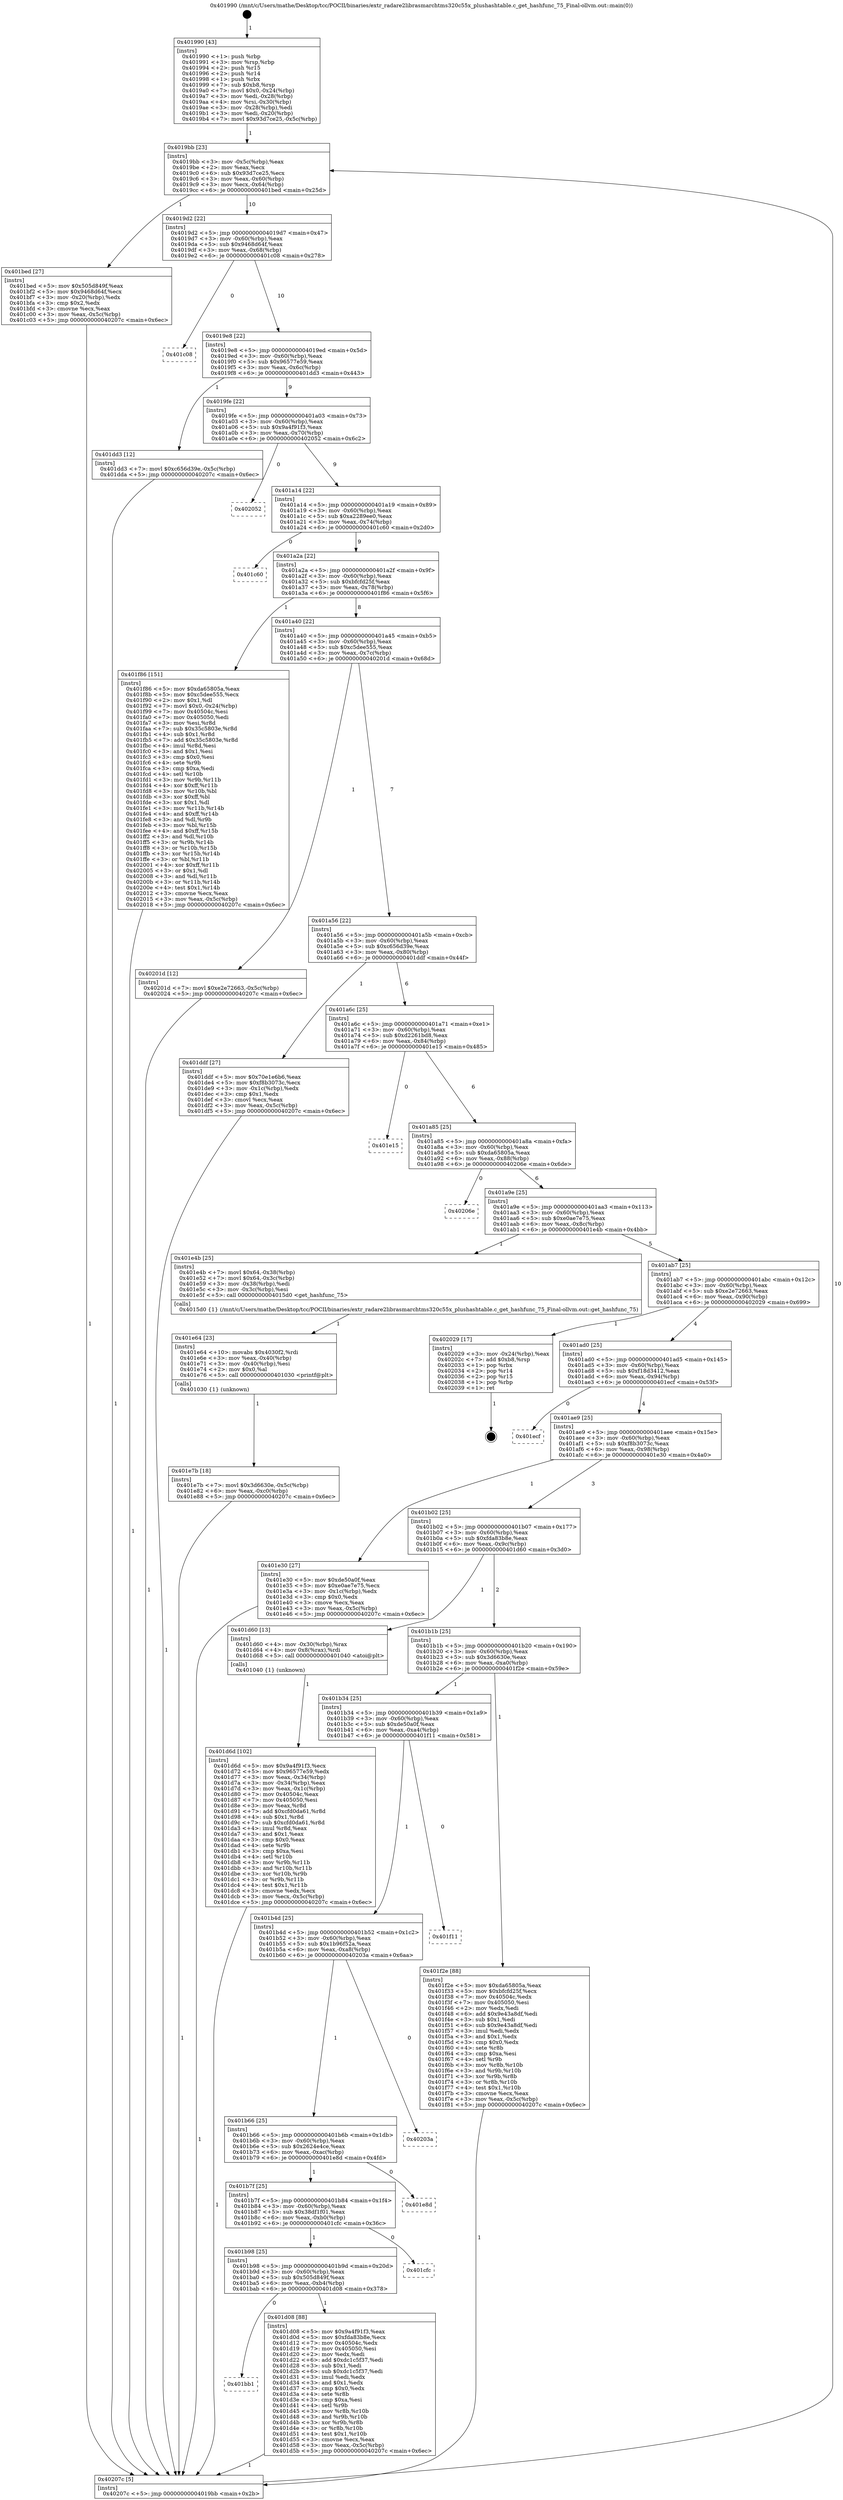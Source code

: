 digraph "0x401990" {
  label = "0x401990 (/mnt/c/Users/mathe/Desktop/tcc/POCII/binaries/extr_radare2librasmarchtms320c55x_plushashtable.c_get_hashfunc_75_Final-ollvm.out::main(0))"
  labelloc = "t"
  node[shape=record]

  Entry [label="",width=0.3,height=0.3,shape=circle,fillcolor=black,style=filled]
  "0x4019bb" [label="{
     0x4019bb [23]\l
     | [instrs]\l
     &nbsp;&nbsp;0x4019bb \<+3\>: mov -0x5c(%rbp),%eax\l
     &nbsp;&nbsp;0x4019be \<+2\>: mov %eax,%ecx\l
     &nbsp;&nbsp;0x4019c0 \<+6\>: sub $0x93d7ce25,%ecx\l
     &nbsp;&nbsp;0x4019c6 \<+3\>: mov %eax,-0x60(%rbp)\l
     &nbsp;&nbsp;0x4019c9 \<+3\>: mov %ecx,-0x64(%rbp)\l
     &nbsp;&nbsp;0x4019cc \<+6\>: je 0000000000401bed \<main+0x25d\>\l
  }"]
  "0x401bed" [label="{
     0x401bed [27]\l
     | [instrs]\l
     &nbsp;&nbsp;0x401bed \<+5\>: mov $0x505d849f,%eax\l
     &nbsp;&nbsp;0x401bf2 \<+5\>: mov $0x9468d64f,%ecx\l
     &nbsp;&nbsp;0x401bf7 \<+3\>: mov -0x20(%rbp),%edx\l
     &nbsp;&nbsp;0x401bfa \<+3\>: cmp $0x2,%edx\l
     &nbsp;&nbsp;0x401bfd \<+3\>: cmovne %ecx,%eax\l
     &nbsp;&nbsp;0x401c00 \<+3\>: mov %eax,-0x5c(%rbp)\l
     &nbsp;&nbsp;0x401c03 \<+5\>: jmp 000000000040207c \<main+0x6ec\>\l
  }"]
  "0x4019d2" [label="{
     0x4019d2 [22]\l
     | [instrs]\l
     &nbsp;&nbsp;0x4019d2 \<+5\>: jmp 00000000004019d7 \<main+0x47\>\l
     &nbsp;&nbsp;0x4019d7 \<+3\>: mov -0x60(%rbp),%eax\l
     &nbsp;&nbsp;0x4019da \<+5\>: sub $0x9468d64f,%eax\l
     &nbsp;&nbsp;0x4019df \<+3\>: mov %eax,-0x68(%rbp)\l
     &nbsp;&nbsp;0x4019e2 \<+6\>: je 0000000000401c08 \<main+0x278\>\l
  }"]
  "0x40207c" [label="{
     0x40207c [5]\l
     | [instrs]\l
     &nbsp;&nbsp;0x40207c \<+5\>: jmp 00000000004019bb \<main+0x2b\>\l
  }"]
  "0x401990" [label="{
     0x401990 [43]\l
     | [instrs]\l
     &nbsp;&nbsp;0x401990 \<+1\>: push %rbp\l
     &nbsp;&nbsp;0x401991 \<+3\>: mov %rsp,%rbp\l
     &nbsp;&nbsp;0x401994 \<+2\>: push %r15\l
     &nbsp;&nbsp;0x401996 \<+2\>: push %r14\l
     &nbsp;&nbsp;0x401998 \<+1\>: push %rbx\l
     &nbsp;&nbsp;0x401999 \<+7\>: sub $0xb8,%rsp\l
     &nbsp;&nbsp;0x4019a0 \<+7\>: movl $0x0,-0x24(%rbp)\l
     &nbsp;&nbsp;0x4019a7 \<+3\>: mov %edi,-0x28(%rbp)\l
     &nbsp;&nbsp;0x4019aa \<+4\>: mov %rsi,-0x30(%rbp)\l
     &nbsp;&nbsp;0x4019ae \<+3\>: mov -0x28(%rbp),%edi\l
     &nbsp;&nbsp;0x4019b1 \<+3\>: mov %edi,-0x20(%rbp)\l
     &nbsp;&nbsp;0x4019b4 \<+7\>: movl $0x93d7ce25,-0x5c(%rbp)\l
  }"]
  Exit [label="",width=0.3,height=0.3,shape=circle,fillcolor=black,style=filled,peripheries=2]
  "0x401c08" [label="{
     0x401c08\l
  }", style=dashed]
  "0x4019e8" [label="{
     0x4019e8 [22]\l
     | [instrs]\l
     &nbsp;&nbsp;0x4019e8 \<+5\>: jmp 00000000004019ed \<main+0x5d\>\l
     &nbsp;&nbsp;0x4019ed \<+3\>: mov -0x60(%rbp),%eax\l
     &nbsp;&nbsp;0x4019f0 \<+5\>: sub $0x96577e59,%eax\l
     &nbsp;&nbsp;0x4019f5 \<+3\>: mov %eax,-0x6c(%rbp)\l
     &nbsp;&nbsp;0x4019f8 \<+6\>: je 0000000000401dd3 \<main+0x443\>\l
  }"]
  "0x401e7b" [label="{
     0x401e7b [18]\l
     | [instrs]\l
     &nbsp;&nbsp;0x401e7b \<+7\>: movl $0x3d6630e,-0x5c(%rbp)\l
     &nbsp;&nbsp;0x401e82 \<+6\>: mov %eax,-0xc0(%rbp)\l
     &nbsp;&nbsp;0x401e88 \<+5\>: jmp 000000000040207c \<main+0x6ec\>\l
  }"]
  "0x401dd3" [label="{
     0x401dd3 [12]\l
     | [instrs]\l
     &nbsp;&nbsp;0x401dd3 \<+7\>: movl $0xc656d39e,-0x5c(%rbp)\l
     &nbsp;&nbsp;0x401dda \<+5\>: jmp 000000000040207c \<main+0x6ec\>\l
  }"]
  "0x4019fe" [label="{
     0x4019fe [22]\l
     | [instrs]\l
     &nbsp;&nbsp;0x4019fe \<+5\>: jmp 0000000000401a03 \<main+0x73\>\l
     &nbsp;&nbsp;0x401a03 \<+3\>: mov -0x60(%rbp),%eax\l
     &nbsp;&nbsp;0x401a06 \<+5\>: sub $0x9a4f91f3,%eax\l
     &nbsp;&nbsp;0x401a0b \<+3\>: mov %eax,-0x70(%rbp)\l
     &nbsp;&nbsp;0x401a0e \<+6\>: je 0000000000402052 \<main+0x6c2\>\l
  }"]
  "0x401e64" [label="{
     0x401e64 [23]\l
     | [instrs]\l
     &nbsp;&nbsp;0x401e64 \<+10\>: movabs $0x4030f2,%rdi\l
     &nbsp;&nbsp;0x401e6e \<+3\>: mov %eax,-0x40(%rbp)\l
     &nbsp;&nbsp;0x401e71 \<+3\>: mov -0x40(%rbp),%esi\l
     &nbsp;&nbsp;0x401e74 \<+2\>: mov $0x0,%al\l
     &nbsp;&nbsp;0x401e76 \<+5\>: call 0000000000401030 \<printf@plt\>\l
     | [calls]\l
     &nbsp;&nbsp;0x401030 \{1\} (unknown)\l
  }"]
  "0x402052" [label="{
     0x402052\l
  }", style=dashed]
  "0x401a14" [label="{
     0x401a14 [22]\l
     | [instrs]\l
     &nbsp;&nbsp;0x401a14 \<+5\>: jmp 0000000000401a19 \<main+0x89\>\l
     &nbsp;&nbsp;0x401a19 \<+3\>: mov -0x60(%rbp),%eax\l
     &nbsp;&nbsp;0x401a1c \<+5\>: sub $0xa2289ee0,%eax\l
     &nbsp;&nbsp;0x401a21 \<+3\>: mov %eax,-0x74(%rbp)\l
     &nbsp;&nbsp;0x401a24 \<+6\>: je 0000000000401c60 \<main+0x2d0\>\l
  }"]
  "0x401d6d" [label="{
     0x401d6d [102]\l
     | [instrs]\l
     &nbsp;&nbsp;0x401d6d \<+5\>: mov $0x9a4f91f3,%ecx\l
     &nbsp;&nbsp;0x401d72 \<+5\>: mov $0x96577e59,%edx\l
     &nbsp;&nbsp;0x401d77 \<+3\>: mov %eax,-0x34(%rbp)\l
     &nbsp;&nbsp;0x401d7a \<+3\>: mov -0x34(%rbp),%eax\l
     &nbsp;&nbsp;0x401d7d \<+3\>: mov %eax,-0x1c(%rbp)\l
     &nbsp;&nbsp;0x401d80 \<+7\>: mov 0x40504c,%eax\l
     &nbsp;&nbsp;0x401d87 \<+7\>: mov 0x405050,%esi\l
     &nbsp;&nbsp;0x401d8e \<+3\>: mov %eax,%r8d\l
     &nbsp;&nbsp;0x401d91 \<+7\>: add $0xcfd0da61,%r8d\l
     &nbsp;&nbsp;0x401d98 \<+4\>: sub $0x1,%r8d\l
     &nbsp;&nbsp;0x401d9c \<+7\>: sub $0xcfd0da61,%r8d\l
     &nbsp;&nbsp;0x401da3 \<+4\>: imul %r8d,%eax\l
     &nbsp;&nbsp;0x401da7 \<+3\>: and $0x1,%eax\l
     &nbsp;&nbsp;0x401daa \<+3\>: cmp $0x0,%eax\l
     &nbsp;&nbsp;0x401dad \<+4\>: sete %r9b\l
     &nbsp;&nbsp;0x401db1 \<+3\>: cmp $0xa,%esi\l
     &nbsp;&nbsp;0x401db4 \<+4\>: setl %r10b\l
     &nbsp;&nbsp;0x401db8 \<+3\>: mov %r9b,%r11b\l
     &nbsp;&nbsp;0x401dbb \<+3\>: and %r10b,%r11b\l
     &nbsp;&nbsp;0x401dbe \<+3\>: xor %r10b,%r9b\l
     &nbsp;&nbsp;0x401dc1 \<+3\>: or %r9b,%r11b\l
     &nbsp;&nbsp;0x401dc4 \<+4\>: test $0x1,%r11b\l
     &nbsp;&nbsp;0x401dc8 \<+3\>: cmovne %edx,%ecx\l
     &nbsp;&nbsp;0x401dcb \<+3\>: mov %ecx,-0x5c(%rbp)\l
     &nbsp;&nbsp;0x401dce \<+5\>: jmp 000000000040207c \<main+0x6ec\>\l
  }"]
  "0x401c60" [label="{
     0x401c60\l
  }", style=dashed]
  "0x401a2a" [label="{
     0x401a2a [22]\l
     | [instrs]\l
     &nbsp;&nbsp;0x401a2a \<+5\>: jmp 0000000000401a2f \<main+0x9f\>\l
     &nbsp;&nbsp;0x401a2f \<+3\>: mov -0x60(%rbp),%eax\l
     &nbsp;&nbsp;0x401a32 \<+5\>: sub $0xbfcfd25f,%eax\l
     &nbsp;&nbsp;0x401a37 \<+3\>: mov %eax,-0x78(%rbp)\l
     &nbsp;&nbsp;0x401a3a \<+6\>: je 0000000000401f86 \<main+0x5f6\>\l
  }"]
  "0x401bb1" [label="{
     0x401bb1\l
  }", style=dashed]
  "0x401f86" [label="{
     0x401f86 [151]\l
     | [instrs]\l
     &nbsp;&nbsp;0x401f86 \<+5\>: mov $0xda65805a,%eax\l
     &nbsp;&nbsp;0x401f8b \<+5\>: mov $0xc5dee555,%ecx\l
     &nbsp;&nbsp;0x401f90 \<+2\>: mov $0x1,%dl\l
     &nbsp;&nbsp;0x401f92 \<+7\>: movl $0x0,-0x24(%rbp)\l
     &nbsp;&nbsp;0x401f99 \<+7\>: mov 0x40504c,%esi\l
     &nbsp;&nbsp;0x401fa0 \<+7\>: mov 0x405050,%edi\l
     &nbsp;&nbsp;0x401fa7 \<+3\>: mov %esi,%r8d\l
     &nbsp;&nbsp;0x401faa \<+7\>: sub $0x35c5803e,%r8d\l
     &nbsp;&nbsp;0x401fb1 \<+4\>: sub $0x1,%r8d\l
     &nbsp;&nbsp;0x401fb5 \<+7\>: add $0x35c5803e,%r8d\l
     &nbsp;&nbsp;0x401fbc \<+4\>: imul %r8d,%esi\l
     &nbsp;&nbsp;0x401fc0 \<+3\>: and $0x1,%esi\l
     &nbsp;&nbsp;0x401fc3 \<+3\>: cmp $0x0,%esi\l
     &nbsp;&nbsp;0x401fc6 \<+4\>: sete %r9b\l
     &nbsp;&nbsp;0x401fca \<+3\>: cmp $0xa,%edi\l
     &nbsp;&nbsp;0x401fcd \<+4\>: setl %r10b\l
     &nbsp;&nbsp;0x401fd1 \<+3\>: mov %r9b,%r11b\l
     &nbsp;&nbsp;0x401fd4 \<+4\>: xor $0xff,%r11b\l
     &nbsp;&nbsp;0x401fd8 \<+3\>: mov %r10b,%bl\l
     &nbsp;&nbsp;0x401fdb \<+3\>: xor $0xff,%bl\l
     &nbsp;&nbsp;0x401fde \<+3\>: xor $0x1,%dl\l
     &nbsp;&nbsp;0x401fe1 \<+3\>: mov %r11b,%r14b\l
     &nbsp;&nbsp;0x401fe4 \<+4\>: and $0xff,%r14b\l
     &nbsp;&nbsp;0x401fe8 \<+3\>: and %dl,%r9b\l
     &nbsp;&nbsp;0x401feb \<+3\>: mov %bl,%r15b\l
     &nbsp;&nbsp;0x401fee \<+4\>: and $0xff,%r15b\l
     &nbsp;&nbsp;0x401ff2 \<+3\>: and %dl,%r10b\l
     &nbsp;&nbsp;0x401ff5 \<+3\>: or %r9b,%r14b\l
     &nbsp;&nbsp;0x401ff8 \<+3\>: or %r10b,%r15b\l
     &nbsp;&nbsp;0x401ffb \<+3\>: xor %r15b,%r14b\l
     &nbsp;&nbsp;0x401ffe \<+3\>: or %bl,%r11b\l
     &nbsp;&nbsp;0x402001 \<+4\>: xor $0xff,%r11b\l
     &nbsp;&nbsp;0x402005 \<+3\>: or $0x1,%dl\l
     &nbsp;&nbsp;0x402008 \<+3\>: and %dl,%r11b\l
     &nbsp;&nbsp;0x40200b \<+3\>: or %r11b,%r14b\l
     &nbsp;&nbsp;0x40200e \<+4\>: test $0x1,%r14b\l
     &nbsp;&nbsp;0x402012 \<+3\>: cmovne %ecx,%eax\l
     &nbsp;&nbsp;0x402015 \<+3\>: mov %eax,-0x5c(%rbp)\l
     &nbsp;&nbsp;0x402018 \<+5\>: jmp 000000000040207c \<main+0x6ec\>\l
  }"]
  "0x401a40" [label="{
     0x401a40 [22]\l
     | [instrs]\l
     &nbsp;&nbsp;0x401a40 \<+5\>: jmp 0000000000401a45 \<main+0xb5\>\l
     &nbsp;&nbsp;0x401a45 \<+3\>: mov -0x60(%rbp),%eax\l
     &nbsp;&nbsp;0x401a48 \<+5\>: sub $0xc5dee555,%eax\l
     &nbsp;&nbsp;0x401a4d \<+3\>: mov %eax,-0x7c(%rbp)\l
     &nbsp;&nbsp;0x401a50 \<+6\>: je 000000000040201d \<main+0x68d\>\l
  }"]
  "0x401d08" [label="{
     0x401d08 [88]\l
     | [instrs]\l
     &nbsp;&nbsp;0x401d08 \<+5\>: mov $0x9a4f91f3,%eax\l
     &nbsp;&nbsp;0x401d0d \<+5\>: mov $0xfda83b8e,%ecx\l
     &nbsp;&nbsp;0x401d12 \<+7\>: mov 0x40504c,%edx\l
     &nbsp;&nbsp;0x401d19 \<+7\>: mov 0x405050,%esi\l
     &nbsp;&nbsp;0x401d20 \<+2\>: mov %edx,%edi\l
     &nbsp;&nbsp;0x401d22 \<+6\>: add $0xdc1c5f37,%edi\l
     &nbsp;&nbsp;0x401d28 \<+3\>: sub $0x1,%edi\l
     &nbsp;&nbsp;0x401d2b \<+6\>: sub $0xdc1c5f37,%edi\l
     &nbsp;&nbsp;0x401d31 \<+3\>: imul %edi,%edx\l
     &nbsp;&nbsp;0x401d34 \<+3\>: and $0x1,%edx\l
     &nbsp;&nbsp;0x401d37 \<+3\>: cmp $0x0,%edx\l
     &nbsp;&nbsp;0x401d3a \<+4\>: sete %r8b\l
     &nbsp;&nbsp;0x401d3e \<+3\>: cmp $0xa,%esi\l
     &nbsp;&nbsp;0x401d41 \<+4\>: setl %r9b\l
     &nbsp;&nbsp;0x401d45 \<+3\>: mov %r8b,%r10b\l
     &nbsp;&nbsp;0x401d48 \<+3\>: and %r9b,%r10b\l
     &nbsp;&nbsp;0x401d4b \<+3\>: xor %r9b,%r8b\l
     &nbsp;&nbsp;0x401d4e \<+3\>: or %r8b,%r10b\l
     &nbsp;&nbsp;0x401d51 \<+4\>: test $0x1,%r10b\l
     &nbsp;&nbsp;0x401d55 \<+3\>: cmovne %ecx,%eax\l
     &nbsp;&nbsp;0x401d58 \<+3\>: mov %eax,-0x5c(%rbp)\l
     &nbsp;&nbsp;0x401d5b \<+5\>: jmp 000000000040207c \<main+0x6ec\>\l
  }"]
  "0x40201d" [label="{
     0x40201d [12]\l
     | [instrs]\l
     &nbsp;&nbsp;0x40201d \<+7\>: movl $0xe2e72663,-0x5c(%rbp)\l
     &nbsp;&nbsp;0x402024 \<+5\>: jmp 000000000040207c \<main+0x6ec\>\l
  }"]
  "0x401a56" [label="{
     0x401a56 [22]\l
     | [instrs]\l
     &nbsp;&nbsp;0x401a56 \<+5\>: jmp 0000000000401a5b \<main+0xcb\>\l
     &nbsp;&nbsp;0x401a5b \<+3\>: mov -0x60(%rbp),%eax\l
     &nbsp;&nbsp;0x401a5e \<+5\>: sub $0xc656d39e,%eax\l
     &nbsp;&nbsp;0x401a63 \<+3\>: mov %eax,-0x80(%rbp)\l
     &nbsp;&nbsp;0x401a66 \<+6\>: je 0000000000401ddf \<main+0x44f\>\l
  }"]
  "0x401b98" [label="{
     0x401b98 [25]\l
     | [instrs]\l
     &nbsp;&nbsp;0x401b98 \<+5\>: jmp 0000000000401b9d \<main+0x20d\>\l
     &nbsp;&nbsp;0x401b9d \<+3\>: mov -0x60(%rbp),%eax\l
     &nbsp;&nbsp;0x401ba0 \<+5\>: sub $0x505d849f,%eax\l
     &nbsp;&nbsp;0x401ba5 \<+6\>: mov %eax,-0xb4(%rbp)\l
     &nbsp;&nbsp;0x401bab \<+6\>: je 0000000000401d08 \<main+0x378\>\l
  }"]
  "0x401ddf" [label="{
     0x401ddf [27]\l
     | [instrs]\l
     &nbsp;&nbsp;0x401ddf \<+5\>: mov $0x70e1e6b6,%eax\l
     &nbsp;&nbsp;0x401de4 \<+5\>: mov $0xf8b3073c,%ecx\l
     &nbsp;&nbsp;0x401de9 \<+3\>: mov -0x1c(%rbp),%edx\l
     &nbsp;&nbsp;0x401dec \<+3\>: cmp $0x1,%edx\l
     &nbsp;&nbsp;0x401def \<+3\>: cmovl %ecx,%eax\l
     &nbsp;&nbsp;0x401df2 \<+3\>: mov %eax,-0x5c(%rbp)\l
     &nbsp;&nbsp;0x401df5 \<+5\>: jmp 000000000040207c \<main+0x6ec\>\l
  }"]
  "0x401a6c" [label="{
     0x401a6c [25]\l
     | [instrs]\l
     &nbsp;&nbsp;0x401a6c \<+5\>: jmp 0000000000401a71 \<main+0xe1\>\l
     &nbsp;&nbsp;0x401a71 \<+3\>: mov -0x60(%rbp),%eax\l
     &nbsp;&nbsp;0x401a74 \<+5\>: sub $0xd2261bd8,%eax\l
     &nbsp;&nbsp;0x401a79 \<+6\>: mov %eax,-0x84(%rbp)\l
     &nbsp;&nbsp;0x401a7f \<+6\>: je 0000000000401e15 \<main+0x485\>\l
  }"]
  "0x401cfc" [label="{
     0x401cfc\l
  }", style=dashed]
  "0x401e15" [label="{
     0x401e15\l
  }", style=dashed]
  "0x401a85" [label="{
     0x401a85 [25]\l
     | [instrs]\l
     &nbsp;&nbsp;0x401a85 \<+5\>: jmp 0000000000401a8a \<main+0xfa\>\l
     &nbsp;&nbsp;0x401a8a \<+3\>: mov -0x60(%rbp),%eax\l
     &nbsp;&nbsp;0x401a8d \<+5\>: sub $0xda65805a,%eax\l
     &nbsp;&nbsp;0x401a92 \<+6\>: mov %eax,-0x88(%rbp)\l
     &nbsp;&nbsp;0x401a98 \<+6\>: je 000000000040206e \<main+0x6de\>\l
  }"]
  "0x401b7f" [label="{
     0x401b7f [25]\l
     | [instrs]\l
     &nbsp;&nbsp;0x401b7f \<+5\>: jmp 0000000000401b84 \<main+0x1f4\>\l
     &nbsp;&nbsp;0x401b84 \<+3\>: mov -0x60(%rbp),%eax\l
     &nbsp;&nbsp;0x401b87 \<+5\>: sub $0x38df1f01,%eax\l
     &nbsp;&nbsp;0x401b8c \<+6\>: mov %eax,-0xb0(%rbp)\l
     &nbsp;&nbsp;0x401b92 \<+6\>: je 0000000000401cfc \<main+0x36c\>\l
  }"]
  "0x40206e" [label="{
     0x40206e\l
  }", style=dashed]
  "0x401a9e" [label="{
     0x401a9e [25]\l
     | [instrs]\l
     &nbsp;&nbsp;0x401a9e \<+5\>: jmp 0000000000401aa3 \<main+0x113\>\l
     &nbsp;&nbsp;0x401aa3 \<+3\>: mov -0x60(%rbp),%eax\l
     &nbsp;&nbsp;0x401aa6 \<+5\>: sub $0xe0ae7e75,%eax\l
     &nbsp;&nbsp;0x401aab \<+6\>: mov %eax,-0x8c(%rbp)\l
     &nbsp;&nbsp;0x401ab1 \<+6\>: je 0000000000401e4b \<main+0x4bb\>\l
  }"]
  "0x401e8d" [label="{
     0x401e8d\l
  }", style=dashed]
  "0x401e4b" [label="{
     0x401e4b [25]\l
     | [instrs]\l
     &nbsp;&nbsp;0x401e4b \<+7\>: movl $0x64,-0x38(%rbp)\l
     &nbsp;&nbsp;0x401e52 \<+7\>: movl $0x64,-0x3c(%rbp)\l
     &nbsp;&nbsp;0x401e59 \<+3\>: mov -0x38(%rbp),%edi\l
     &nbsp;&nbsp;0x401e5c \<+3\>: mov -0x3c(%rbp),%esi\l
     &nbsp;&nbsp;0x401e5f \<+5\>: call 00000000004015d0 \<get_hashfunc_75\>\l
     | [calls]\l
     &nbsp;&nbsp;0x4015d0 \{1\} (/mnt/c/Users/mathe/Desktop/tcc/POCII/binaries/extr_radare2librasmarchtms320c55x_plushashtable.c_get_hashfunc_75_Final-ollvm.out::get_hashfunc_75)\l
  }"]
  "0x401ab7" [label="{
     0x401ab7 [25]\l
     | [instrs]\l
     &nbsp;&nbsp;0x401ab7 \<+5\>: jmp 0000000000401abc \<main+0x12c\>\l
     &nbsp;&nbsp;0x401abc \<+3\>: mov -0x60(%rbp),%eax\l
     &nbsp;&nbsp;0x401abf \<+5\>: sub $0xe2e72663,%eax\l
     &nbsp;&nbsp;0x401ac4 \<+6\>: mov %eax,-0x90(%rbp)\l
     &nbsp;&nbsp;0x401aca \<+6\>: je 0000000000402029 \<main+0x699\>\l
  }"]
  "0x401b66" [label="{
     0x401b66 [25]\l
     | [instrs]\l
     &nbsp;&nbsp;0x401b66 \<+5\>: jmp 0000000000401b6b \<main+0x1db\>\l
     &nbsp;&nbsp;0x401b6b \<+3\>: mov -0x60(%rbp),%eax\l
     &nbsp;&nbsp;0x401b6e \<+5\>: sub $0x2624e4ce,%eax\l
     &nbsp;&nbsp;0x401b73 \<+6\>: mov %eax,-0xac(%rbp)\l
     &nbsp;&nbsp;0x401b79 \<+6\>: je 0000000000401e8d \<main+0x4fd\>\l
  }"]
  "0x402029" [label="{
     0x402029 [17]\l
     | [instrs]\l
     &nbsp;&nbsp;0x402029 \<+3\>: mov -0x24(%rbp),%eax\l
     &nbsp;&nbsp;0x40202c \<+7\>: add $0xb8,%rsp\l
     &nbsp;&nbsp;0x402033 \<+1\>: pop %rbx\l
     &nbsp;&nbsp;0x402034 \<+2\>: pop %r14\l
     &nbsp;&nbsp;0x402036 \<+2\>: pop %r15\l
     &nbsp;&nbsp;0x402038 \<+1\>: pop %rbp\l
     &nbsp;&nbsp;0x402039 \<+1\>: ret\l
  }"]
  "0x401ad0" [label="{
     0x401ad0 [25]\l
     | [instrs]\l
     &nbsp;&nbsp;0x401ad0 \<+5\>: jmp 0000000000401ad5 \<main+0x145\>\l
     &nbsp;&nbsp;0x401ad5 \<+3\>: mov -0x60(%rbp),%eax\l
     &nbsp;&nbsp;0x401ad8 \<+5\>: sub $0xf18d3412,%eax\l
     &nbsp;&nbsp;0x401add \<+6\>: mov %eax,-0x94(%rbp)\l
     &nbsp;&nbsp;0x401ae3 \<+6\>: je 0000000000401ecf \<main+0x53f\>\l
  }"]
  "0x40203a" [label="{
     0x40203a\l
  }", style=dashed]
  "0x401ecf" [label="{
     0x401ecf\l
  }", style=dashed]
  "0x401ae9" [label="{
     0x401ae9 [25]\l
     | [instrs]\l
     &nbsp;&nbsp;0x401ae9 \<+5\>: jmp 0000000000401aee \<main+0x15e\>\l
     &nbsp;&nbsp;0x401aee \<+3\>: mov -0x60(%rbp),%eax\l
     &nbsp;&nbsp;0x401af1 \<+5\>: sub $0xf8b3073c,%eax\l
     &nbsp;&nbsp;0x401af6 \<+6\>: mov %eax,-0x98(%rbp)\l
     &nbsp;&nbsp;0x401afc \<+6\>: je 0000000000401e30 \<main+0x4a0\>\l
  }"]
  "0x401b4d" [label="{
     0x401b4d [25]\l
     | [instrs]\l
     &nbsp;&nbsp;0x401b4d \<+5\>: jmp 0000000000401b52 \<main+0x1c2\>\l
     &nbsp;&nbsp;0x401b52 \<+3\>: mov -0x60(%rbp),%eax\l
     &nbsp;&nbsp;0x401b55 \<+5\>: sub $0x1b96f52a,%eax\l
     &nbsp;&nbsp;0x401b5a \<+6\>: mov %eax,-0xa8(%rbp)\l
     &nbsp;&nbsp;0x401b60 \<+6\>: je 000000000040203a \<main+0x6aa\>\l
  }"]
  "0x401e30" [label="{
     0x401e30 [27]\l
     | [instrs]\l
     &nbsp;&nbsp;0x401e30 \<+5\>: mov $0xde50a0f,%eax\l
     &nbsp;&nbsp;0x401e35 \<+5\>: mov $0xe0ae7e75,%ecx\l
     &nbsp;&nbsp;0x401e3a \<+3\>: mov -0x1c(%rbp),%edx\l
     &nbsp;&nbsp;0x401e3d \<+3\>: cmp $0x0,%edx\l
     &nbsp;&nbsp;0x401e40 \<+3\>: cmove %ecx,%eax\l
     &nbsp;&nbsp;0x401e43 \<+3\>: mov %eax,-0x5c(%rbp)\l
     &nbsp;&nbsp;0x401e46 \<+5\>: jmp 000000000040207c \<main+0x6ec\>\l
  }"]
  "0x401b02" [label="{
     0x401b02 [25]\l
     | [instrs]\l
     &nbsp;&nbsp;0x401b02 \<+5\>: jmp 0000000000401b07 \<main+0x177\>\l
     &nbsp;&nbsp;0x401b07 \<+3\>: mov -0x60(%rbp),%eax\l
     &nbsp;&nbsp;0x401b0a \<+5\>: sub $0xfda83b8e,%eax\l
     &nbsp;&nbsp;0x401b0f \<+6\>: mov %eax,-0x9c(%rbp)\l
     &nbsp;&nbsp;0x401b15 \<+6\>: je 0000000000401d60 \<main+0x3d0\>\l
  }"]
  "0x401f11" [label="{
     0x401f11\l
  }", style=dashed]
  "0x401d60" [label="{
     0x401d60 [13]\l
     | [instrs]\l
     &nbsp;&nbsp;0x401d60 \<+4\>: mov -0x30(%rbp),%rax\l
     &nbsp;&nbsp;0x401d64 \<+4\>: mov 0x8(%rax),%rdi\l
     &nbsp;&nbsp;0x401d68 \<+5\>: call 0000000000401040 \<atoi@plt\>\l
     | [calls]\l
     &nbsp;&nbsp;0x401040 \{1\} (unknown)\l
  }"]
  "0x401b1b" [label="{
     0x401b1b [25]\l
     | [instrs]\l
     &nbsp;&nbsp;0x401b1b \<+5\>: jmp 0000000000401b20 \<main+0x190\>\l
     &nbsp;&nbsp;0x401b20 \<+3\>: mov -0x60(%rbp),%eax\l
     &nbsp;&nbsp;0x401b23 \<+5\>: sub $0x3d6630e,%eax\l
     &nbsp;&nbsp;0x401b28 \<+6\>: mov %eax,-0xa0(%rbp)\l
     &nbsp;&nbsp;0x401b2e \<+6\>: je 0000000000401f2e \<main+0x59e\>\l
  }"]
  "0x401b34" [label="{
     0x401b34 [25]\l
     | [instrs]\l
     &nbsp;&nbsp;0x401b34 \<+5\>: jmp 0000000000401b39 \<main+0x1a9\>\l
     &nbsp;&nbsp;0x401b39 \<+3\>: mov -0x60(%rbp),%eax\l
     &nbsp;&nbsp;0x401b3c \<+5\>: sub $0xde50a0f,%eax\l
     &nbsp;&nbsp;0x401b41 \<+6\>: mov %eax,-0xa4(%rbp)\l
     &nbsp;&nbsp;0x401b47 \<+6\>: je 0000000000401f11 \<main+0x581\>\l
  }"]
  "0x401f2e" [label="{
     0x401f2e [88]\l
     | [instrs]\l
     &nbsp;&nbsp;0x401f2e \<+5\>: mov $0xda65805a,%eax\l
     &nbsp;&nbsp;0x401f33 \<+5\>: mov $0xbfcfd25f,%ecx\l
     &nbsp;&nbsp;0x401f38 \<+7\>: mov 0x40504c,%edx\l
     &nbsp;&nbsp;0x401f3f \<+7\>: mov 0x405050,%esi\l
     &nbsp;&nbsp;0x401f46 \<+2\>: mov %edx,%edi\l
     &nbsp;&nbsp;0x401f48 \<+6\>: add $0x9e43a8df,%edi\l
     &nbsp;&nbsp;0x401f4e \<+3\>: sub $0x1,%edi\l
     &nbsp;&nbsp;0x401f51 \<+6\>: sub $0x9e43a8df,%edi\l
     &nbsp;&nbsp;0x401f57 \<+3\>: imul %edi,%edx\l
     &nbsp;&nbsp;0x401f5a \<+3\>: and $0x1,%edx\l
     &nbsp;&nbsp;0x401f5d \<+3\>: cmp $0x0,%edx\l
     &nbsp;&nbsp;0x401f60 \<+4\>: sete %r8b\l
     &nbsp;&nbsp;0x401f64 \<+3\>: cmp $0xa,%esi\l
     &nbsp;&nbsp;0x401f67 \<+4\>: setl %r9b\l
     &nbsp;&nbsp;0x401f6b \<+3\>: mov %r8b,%r10b\l
     &nbsp;&nbsp;0x401f6e \<+3\>: and %r9b,%r10b\l
     &nbsp;&nbsp;0x401f71 \<+3\>: xor %r9b,%r8b\l
     &nbsp;&nbsp;0x401f74 \<+3\>: or %r8b,%r10b\l
     &nbsp;&nbsp;0x401f77 \<+4\>: test $0x1,%r10b\l
     &nbsp;&nbsp;0x401f7b \<+3\>: cmovne %ecx,%eax\l
     &nbsp;&nbsp;0x401f7e \<+3\>: mov %eax,-0x5c(%rbp)\l
     &nbsp;&nbsp;0x401f81 \<+5\>: jmp 000000000040207c \<main+0x6ec\>\l
  }"]
  Entry -> "0x401990" [label=" 1"]
  "0x4019bb" -> "0x401bed" [label=" 1"]
  "0x4019bb" -> "0x4019d2" [label=" 10"]
  "0x401bed" -> "0x40207c" [label=" 1"]
  "0x401990" -> "0x4019bb" [label=" 1"]
  "0x40207c" -> "0x4019bb" [label=" 10"]
  "0x402029" -> Exit [label=" 1"]
  "0x4019d2" -> "0x401c08" [label=" 0"]
  "0x4019d2" -> "0x4019e8" [label=" 10"]
  "0x40201d" -> "0x40207c" [label=" 1"]
  "0x4019e8" -> "0x401dd3" [label=" 1"]
  "0x4019e8" -> "0x4019fe" [label=" 9"]
  "0x401f86" -> "0x40207c" [label=" 1"]
  "0x4019fe" -> "0x402052" [label=" 0"]
  "0x4019fe" -> "0x401a14" [label=" 9"]
  "0x401f2e" -> "0x40207c" [label=" 1"]
  "0x401a14" -> "0x401c60" [label=" 0"]
  "0x401a14" -> "0x401a2a" [label=" 9"]
  "0x401e7b" -> "0x40207c" [label=" 1"]
  "0x401a2a" -> "0x401f86" [label=" 1"]
  "0x401a2a" -> "0x401a40" [label=" 8"]
  "0x401e64" -> "0x401e7b" [label=" 1"]
  "0x401a40" -> "0x40201d" [label=" 1"]
  "0x401a40" -> "0x401a56" [label=" 7"]
  "0x401e4b" -> "0x401e64" [label=" 1"]
  "0x401a56" -> "0x401ddf" [label=" 1"]
  "0x401a56" -> "0x401a6c" [label=" 6"]
  "0x401ddf" -> "0x40207c" [label=" 1"]
  "0x401a6c" -> "0x401e15" [label=" 0"]
  "0x401a6c" -> "0x401a85" [label=" 6"]
  "0x401dd3" -> "0x40207c" [label=" 1"]
  "0x401a85" -> "0x40206e" [label=" 0"]
  "0x401a85" -> "0x401a9e" [label=" 6"]
  "0x401d60" -> "0x401d6d" [label=" 1"]
  "0x401a9e" -> "0x401e4b" [label=" 1"]
  "0x401a9e" -> "0x401ab7" [label=" 5"]
  "0x401d08" -> "0x40207c" [label=" 1"]
  "0x401ab7" -> "0x402029" [label=" 1"]
  "0x401ab7" -> "0x401ad0" [label=" 4"]
  "0x401b98" -> "0x401d08" [label=" 1"]
  "0x401ad0" -> "0x401ecf" [label=" 0"]
  "0x401ad0" -> "0x401ae9" [label=" 4"]
  "0x401e30" -> "0x40207c" [label=" 1"]
  "0x401ae9" -> "0x401e30" [label=" 1"]
  "0x401ae9" -> "0x401b02" [label=" 3"]
  "0x401b7f" -> "0x401cfc" [label=" 0"]
  "0x401b02" -> "0x401d60" [label=" 1"]
  "0x401b02" -> "0x401b1b" [label=" 2"]
  "0x401d6d" -> "0x40207c" [label=" 1"]
  "0x401b1b" -> "0x401f2e" [label=" 1"]
  "0x401b1b" -> "0x401b34" [label=" 1"]
  "0x401b66" -> "0x401b7f" [label=" 1"]
  "0x401b34" -> "0x401f11" [label=" 0"]
  "0x401b34" -> "0x401b4d" [label=" 1"]
  "0x401b7f" -> "0x401b98" [label=" 1"]
  "0x401b4d" -> "0x40203a" [label=" 0"]
  "0x401b4d" -> "0x401b66" [label=" 1"]
  "0x401b98" -> "0x401bb1" [label=" 0"]
  "0x401b66" -> "0x401e8d" [label=" 0"]
}
